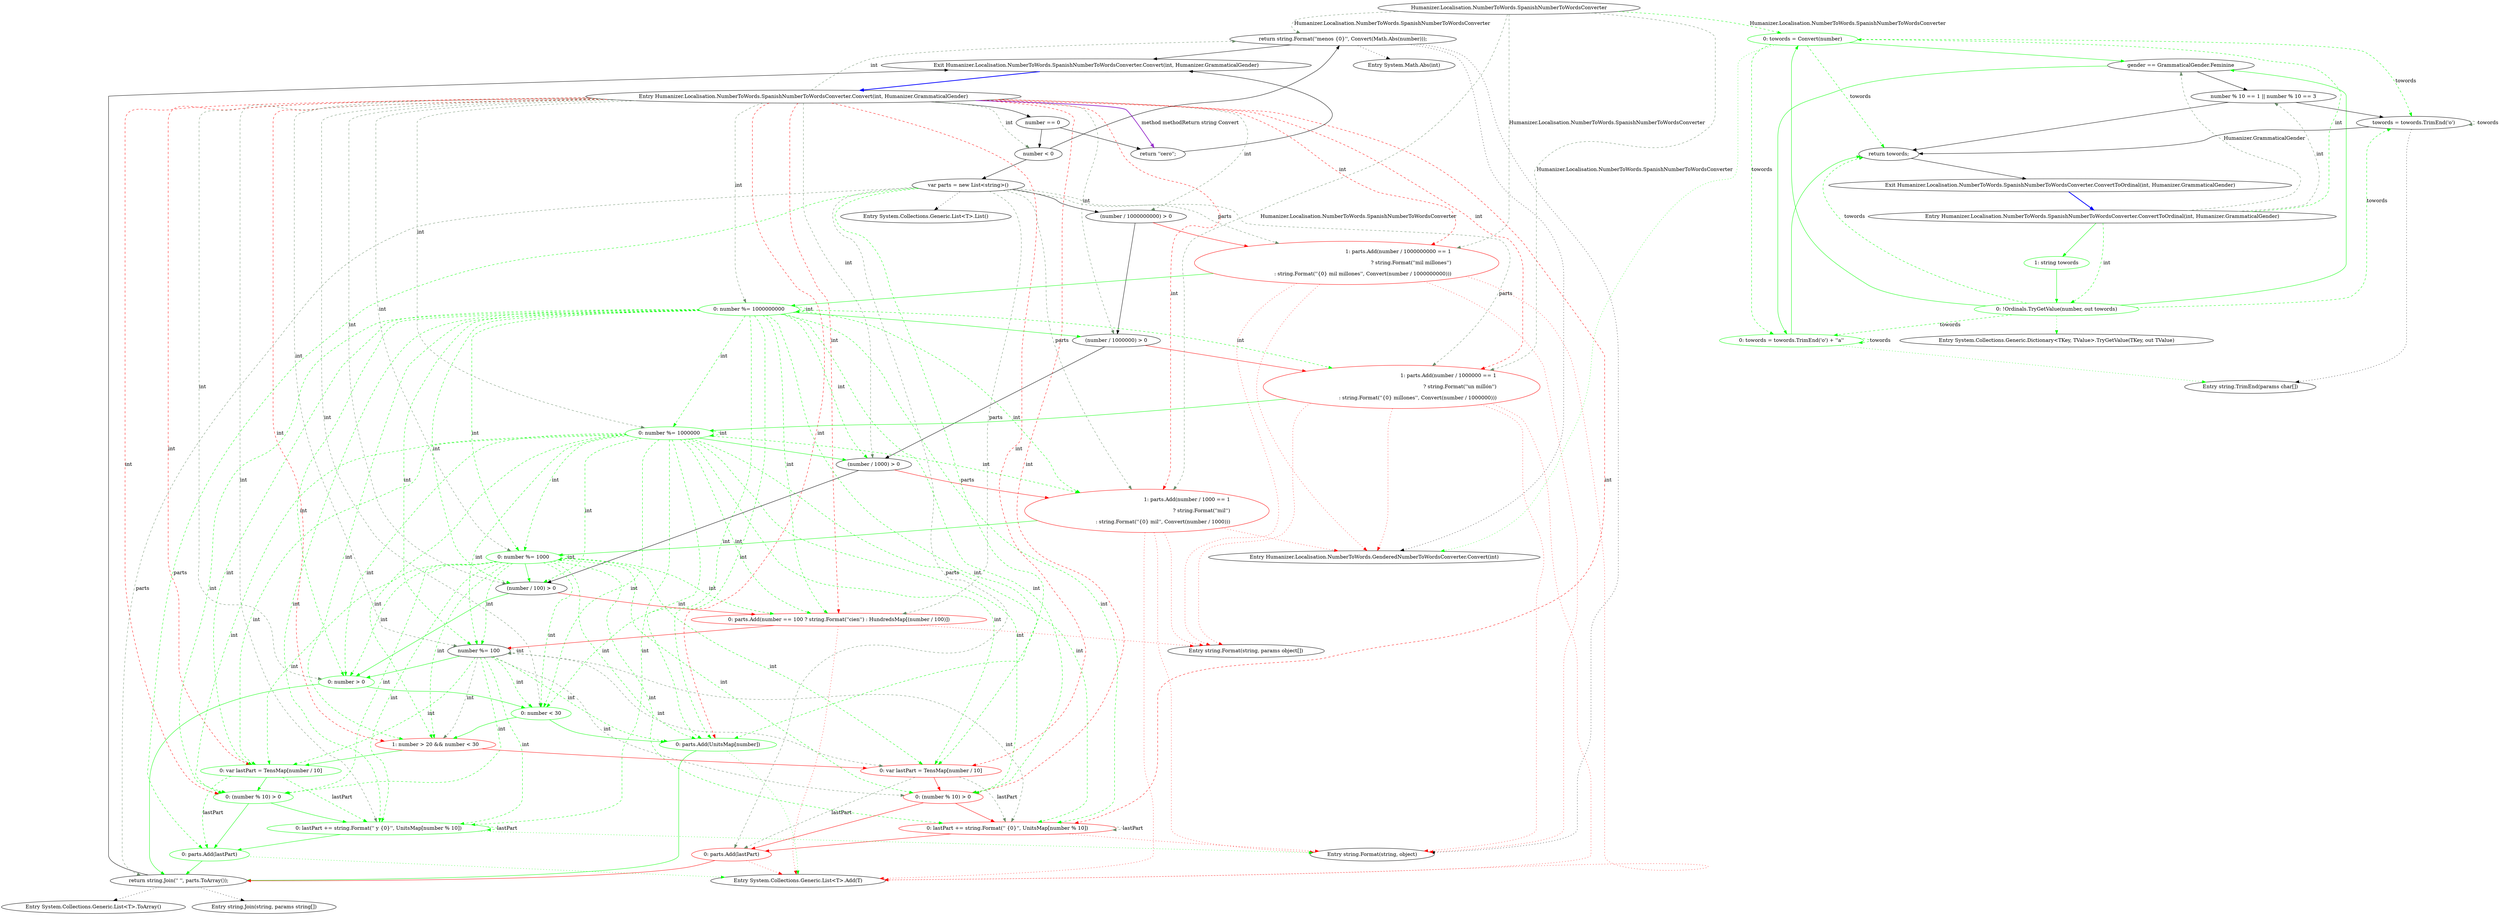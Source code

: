 digraph  {
m3_32 [cluster="System.Math.Abs(int)", file="SpanishNumberToWordsConverter.cs", label="Entry System.Math.Abs(int)", span="0-0"];
m3_35 [cluster="System.Collections.Generic.List<T>.List()", file="SpanishNumberToWordsConverter.cs", label="Entry System.Collections.Generic.List<T>.List()", span="0-0"];
m3_50 [cluster="System.Collections.Generic.Dictionary<TKey, TValue>.TryGetValue(TKey, out TValue)", file="SpanishNumberToWordsConverter.cs", label="Entry System.Collections.Generic.Dictionary<TKey, TValue>.TryGetValue(TKey, out TValue)", span="0-0"];
m3_38 [cluster="System.Collections.Generic.List<T>.ToArray()", file="SpanishNumberToWordsConverter.cs", label="Entry System.Collections.Generic.List<T>.ToArray()", span="0-0"];
m3_37 [cluster="System.Collections.Generic.List<T>.Add(T)", file="SpanishNumberToWordsConverter.cs", label="Entry System.Collections.Generic.List<T>.Add(T)", span="0-0"];
m3_40 [cluster="Humanizer.Localisation.NumberToWords.SpanishNumberToWordsConverter.ConvertToOrdinal(int, Humanizer.GrammaticalGender)", file="SpanishNumberToWordsConverter.cs", label="Entry Humanizer.Localisation.NumberToWords.SpanishNumberToWordsConverter.ConvertToOrdinal(int, Humanizer.GrammaticalGender)", span="94-94"];
m3_41 [cluster="Humanizer.Localisation.NumberToWords.SpanishNumberToWordsConverter.ConvertToOrdinal(int, Humanizer.GrammaticalGender)", color=green, community=0, file="SpanishNumberToWordsConverter.cs", label="1: string towords", span="96-96"];
m3_42 [cluster="Humanizer.Localisation.NumberToWords.SpanishNumberToWordsConverter.ConvertToOrdinal(int, Humanizer.GrammaticalGender)", color=green, community=0, file="SpanishNumberToWordsConverter.cs", label="0: !Ordinals.TryGetValue(number, out towords)", span="97-97"];
m3_43 [cluster="Humanizer.Localisation.NumberToWords.SpanishNumberToWordsConverter.ConvertToOrdinal(int, Humanizer.GrammaticalGender)", color=green, community=0, file="SpanishNumberToWordsConverter.cs", label="0: towords = Convert(number)", span="98-98"];
m3_44 [cluster="Humanizer.Localisation.NumberToWords.SpanishNumberToWordsConverter.ConvertToOrdinal(int, Humanizer.GrammaticalGender)", file="SpanishNumberToWordsConverter.cs", label="gender == GrammaticalGender.Feminine", span="100-100"];
m3_46 [cluster="Humanizer.Localisation.NumberToWords.SpanishNumberToWordsConverter.ConvertToOrdinal(int, Humanizer.GrammaticalGender)", file="SpanishNumberToWordsConverter.cs", label="number % 10 == 1 || number % 10 == 3", span="102-102"];
m3_45 [cluster="Humanizer.Localisation.NumberToWords.SpanishNumberToWordsConverter.ConvertToOrdinal(int, Humanizer.GrammaticalGender)", color=green, community=0, file="SpanishNumberToWordsConverter.cs", label="0: towords = towords.TrimEnd('o') + ''a''", span="101-101"];
m3_47 [cluster="Humanizer.Localisation.NumberToWords.SpanishNumberToWordsConverter.ConvertToOrdinal(int, Humanizer.GrammaticalGender)", file="SpanishNumberToWordsConverter.cs", label="towords = towords.TrimEnd('o')", span="103-103"];
m3_48 [cluster="Humanizer.Localisation.NumberToWords.SpanishNumberToWordsConverter.ConvertToOrdinal(int, Humanizer.GrammaticalGender)", file="SpanishNumberToWordsConverter.cs", label="return towords;", span="105-105"];
m3_49 [cluster="Humanizer.Localisation.NumberToWords.SpanishNumberToWordsConverter.ConvertToOrdinal(int, Humanizer.GrammaticalGender)", file="SpanishNumberToWordsConverter.cs", label="Exit Humanizer.Localisation.NumberToWords.SpanishNumberToWordsConverter.ConvertToOrdinal(int, Humanizer.GrammaticalGender)", span="94-94"];
m3_36 [cluster="string.Format(string, params object[])", file="SpanishNumberToWordsConverter.cs", label="Entry string.Format(string, params object[])", span="0-0"];
m3_39 [cluster="string.Join(string, params string[])", file="SpanishNumberToWordsConverter.cs", label="Entry string.Join(string, params string[])", span="0-0"];
m3_33 [cluster="Humanizer.Localisation.NumberToWords.GenderedNumberToWordsConverter.Convert(int)", file="SpanishNumberToWordsConverter.cs", label="Entry Humanizer.Localisation.NumberToWords.GenderedNumberToWordsConverter.Convert(int)", span="16-16"];
m3_0 [cluster="Humanizer.Localisation.NumberToWords.SpanishNumberToWordsConverter.Convert(int, Humanizer.GrammaticalGender)", file="SpanishNumberToWordsConverter.cs", label="Entry Humanizer.Localisation.NumberToWords.SpanishNumberToWordsConverter.Convert(int, Humanizer.GrammaticalGender)", span="27-27"];
m3_1 [cluster="Humanizer.Localisation.NumberToWords.SpanishNumberToWordsConverter.Convert(int, Humanizer.GrammaticalGender)", file="SpanishNumberToWordsConverter.cs", label="number == 0", span="29-29"];
m3_3 [cluster="Humanizer.Localisation.NumberToWords.SpanishNumberToWordsConverter.Convert(int, Humanizer.GrammaticalGender)", file="SpanishNumberToWordsConverter.cs", label="number < 0", span="32-32"];
m3_4 [cluster="Humanizer.Localisation.NumberToWords.SpanishNumberToWordsConverter.Convert(int, Humanizer.GrammaticalGender)", file="SpanishNumberToWordsConverter.cs", label="return string.Format(''menos {0}'', Convert(Math.Abs(number)));", span="33-33"];
m3_6 [cluster="Humanizer.Localisation.NumberToWords.SpanishNumberToWordsConverter.Convert(int, Humanizer.GrammaticalGender)", file="SpanishNumberToWordsConverter.cs", label="(number / 1000000000) > 0", span="37-37"];
m3_7 [cluster="Humanizer.Localisation.NumberToWords.SpanishNumberToWordsConverter.Convert(int, Humanizer.GrammaticalGender)", color=red, community=0, file="SpanishNumberToWordsConverter.cs", label="1: parts.Add(number / 1000000000 == 1\r\n                    ? string.Format(''mil millones'')\r\n                    : string.Format(''{0} mil millones'', Convert(number / 1000000000)))", span="39-41"];
m3_8 [cluster="Humanizer.Localisation.NumberToWords.SpanishNumberToWordsConverter.Convert(int, Humanizer.GrammaticalGender)", color=green, community=0, file="SpanishNumberToWordsConverter.cs", label="0: number %= 1000000000", span="43-43"];
m3_9 [cluster="Humanizer.Localisation.NumberToWords.SpanishNumberToWordsConverter.Convert(int, Humanizer.GrammaticalGender)", file="SpanishNumberToWordsConverter.cs", label="(number / 1000000) > 0", span="46-46"];
m3_10 [cluster="Humanizer.Localisation.NumberToWords.SpanishNumberToWordsConverter.Convert(int, Humanizer.GrammaticalGender)", color=red, community=0, file="SpanishNumberToWordsConverter.cs", label="1: parts.Add(number / 1000000 == 1\r\n                    ? string.Format(''un millón'')\r\n                    : string.Format(''{0} millones'', Convert(number / 1000000)))", span="48-50"];
m3_11 [cluster="Humanizer.Localisation.NumberToWords.SpanishNumberToWordsConverter.Convert(int, Humanizer.GrammaticalGender)", color=green, community=0, file="SpanishNumberToWordsConverter.cs", label="0: number %= 1000000", span="52-52"];
m3_12 [cluster="Humanizer.Localisation.NumberToWords.SpanishNumberToWordsConverter.Convert(int, Humanizer.GrammaticalGender)", file="SpanishNumberToWordsConverter.cs", label="(number / 1000) > 0", span="55-55"];
m3_13 [cluster="Humanizer.Localisation.NumberToWords.SpanishNumberToWordsConverter.Convert(int, Humanizer.GrammaticalGender)", color=red, community=0, file="SpanishNumberToWordsConverter.cs", label="1: parts.Add(number / 1000 == 1\r\n                    ? string.Format(''mil'')\r\n                    : string.Format(''{0} mil'', Convert(number / 1000)))", span="57-59"];
m3_14 [cluster="Humanizer.Localisation.NumberToWords.SpanishNumberToWordsConverter.Convert(int, Humanizer.GrammaticalGender)", color=green, community=0, file="SpanishNumberToWordsConverter.cs", label="0: number %= 1000", span="61-61"];
m3_15 [cluster="Humanizer.Localisation.NumberToWords.SpanishNumberToWordsConverter.Convert(int, Humanizer.GrammaticalGender)", file="SpanishNumberToWordsConverter.cs", label="(number / 100) > 0", span="64-64"];
m3_16 [cluster="Humanizer.Localisation.NumberToWords.SpanishNumberToWordsConverter.Convert(int, Humanizer.GrammaticalGender)", color=red, community=0, file="SpanishNumberToWordsConverter.cs", label="0: parts.Add(number == 100 ? string.Format(''cien'') : HundredsMap[(number / 100)])", span="66-66"];
m3_17 [cluster="Humanizer.Localisation.NumberToWords.SpanishNumberToWordsConverter.Convert(int, Humanizer.GrammaticalGender)", file="SpanishNumberToWordsConverter.cs", label="number %= 100", span="67-67"];
m3_18 [cluster="Humanizer.Localisation.NumberToWords.SpanishNumberToWordsConverter.Convert(int, Humanizer.GrammaticalGender)", color=green, community=0, file="SpanishNumberToWordsConverter.cs", label="0: number > 0", span="70-70"];
m3_19 [cluster="Humanizer.Localisation.NumberToWords.SpanishNumberToWordsConverter.Convert(int, Humanizer.GrammaticalGender)", color=green, community=0, file="SpanishNumberToWordsConverter.cs", label="0: number < 30", span="72-72"];
m3_20 [cluster="Humanizer.Localisation.NumberToWords.SpanishNumberToWordsConverter.Convert(int, Humanizer.GrammaticalGender)", color=green, community=0, file="SpanishNumberToWordsConverter.cs", label="0: parts.Add(UnitsMap[number])", span="73-73"];
m3_21 [cluster="Humanizer.Localisation.NumberToWords.SpanishNumberToWordsConverter.Convert(int, Humanizer.GrammaticalGender)", color=red, community=0, file="SpanishNumberToWordsConverter.cs", label="1: number > 20 && number < 30", span="74-74"];
m3_22 [cluster="Humanizer.Localisation.NumberToWords.SpanishNumberToWordsConverter.Convert(int, Humanizer.GrammaticalGender)", color=red, community=0, file="SpanishNumberToWordsConverter.cs", label="0: var lastPart = TensMap[number / 10]", span="75-75"];
m3_23 [cluster="Humanizer.Localisation.NumberToWords.SpanishNumberToWordsConverter.Convert(int, Humanizer.GrammaticalGender)", color=red, community=0, file="SpanishNumberToWordsConverter.cs", label="0: (number % 10) > 0", span="76-76"];
m3_24 [cluster="Humanizer.Localisation.NumberToWords.SpanishNumberToWordsConverter.Convert(int, Humanizer.GrammaticalGender)", color=red, community=0, file="SpanishNumberToWordsConverter.cs", label="0: lastPart += string.Format('' {0}'', UnitsMap[number % 10])", span="77-77"];
m3_26 [cluster="Humanizer.Localisation.NumberToWords.SpanishNumberToWordsConverter.Convert(int, Humanizer.GrammaticalGender)", color=green, community=0, file="SpanishNumberToWordsConverter.cs", label="0: var lastPart = TensMap[number / 10]", span="83-83"];
m3_27 [cluster="Humanizer.Localisation.NumberToWords.SpanishNumberToWordsConverter.Convert(int, Humanizer.GrammaticalGender)", color=green, community=0, file="SpanishNumberToWordsConverter.cs", label="0: (number % 10) > 0", span="84-84"];
m3_28 [cluster="Humanizer.Localisation.NumberToWords.SpanishNumberToWordsConverter.Convert(int, Humanizer.GrammaticalGender)", color=green, community=0, file="SpanishNumberToWordsConverter.cs", label="0: lastPart += string.Format('' y {0}'', UnitsMap[number % 10])", span="85-85"];
m3_2 [cluster="Humanizer.Localisation.NumberToWords.SpanishNumberToWordsConverter.Convert(int, Humanizer.GrammaticalGender)", file="SpanishNumberToWordsConverter.cs", label="return ''cero'';", span="30-30"];
m3_5 [cluster="Humanizer.Localisation.NumberToWords.SpanishNumberToWordsConverter.Convert(int, Humanizer.GrammaticalGender)", file="SpanishNumberToWordsConverter.cs", label="var parts = new List<string>()", span="35-35"];
m3_25 [cluster="Humanizer.Localisation.NumberToWords.SpanishNumberToWordsConverter.Convert(int, Humanizer.GrammaticalGender)", color=red, community=0, file="SpanishNumberToWordsConverter.cs", label="0: parts.Add(lastPart)", span="79-79"];
m3_29 [cluster="Humanizer.Localisation.NumberToWords.SpanishNumberToWordsConverter.Convert(int, Humanizer.GrammaticalGender)", color=green, community=0, file="SpanishNumberToWordsConverter.cs", label="0: parts.Add(lastPart)", span="87-87"];
m3_30 [cluster="Humanizer.Localisation.NumberToWords.SpanishNumberToWordsConverter.Convert(int, Humanizer.GrammaticalGender)", file="SpanishNumberToWordsConverter.cs", label="return string.Join('' '', parts.ToArray());", span="91-91"];
m3_31 [cluster="Humanizer.Localisation.NumberToWords.SpanishNumberToWordsConverter.Convert(int, Humanizer.GrammaticalGender)", file="SpanishNumberToWordsConverter.cs", label="Exit Humanizer.Localisation.NumberToWords.SpanishNumberToWordsConverter.Convert(int, Humanizer.GrammaticalGender)", span="27-27"];
m3_51 [cluster="string.TrimEnd(params char[])", file="SpanishNumberToWordsConverter.cs", label="Entry string.TrimEnd(params char[])", span="0-0"];
m3_34 [cluster="string.Format(string, object)", file="SpanishNumberToWordsConverter.cs", label="Entry string.Format(string, object)", span="0-0"];
m3_52 [file="SpanishNumberToWordsConverter.cs", label="Humanizer.Localisation.NumberToWords.SpanishNumberToWordsConverter", span=""];
m3_40 -> m3_41  [color=green, key=0, style=solid];
m3_40 -> m3_42  [color=green, key=1, label=int, style=dashed];
m3_40 -> m3_43  [color=green, key=1, label=int, style=dashed];
m3_40 -> m3_44  [color=darkseagreen4, key=1, label="Humanizer.GrammaticalGender", style=dashed];
m3_40 -> m3_46  [color=darkseagreen4, key=1, label=int, style=dashed];
m3_41 -> m3_42  [color=green, key=0, style=solid];
m3_42 -> m3_43  [color=green, key=0, style=solid];
m3_42 -> m3_44  [color=green, key=0, style=solid];
m3_42 -> m3_50  [color=green, key=2, style=dotted];
m3_42 -> m3_45  [color=green, key=1, label=towords, style=dashed];
m3_42 -> m3_47  [color=green, key=1, label=towords, style=dashed];
m3_42 -> m3_48  [color=green, key=1, label=towords, style=dashed];
m3_43 -> m3_44  [color=green, key=0, style=solid];
m3_43 -> m3_33  [color=green, key=2, style=dotted];
m3_43 -> m3_45  [color=green, key=1, label=towords, style=dashed];
m3_43 -> m3_47  [color=green, key=1, label=towords, style=dashed];
m3_43 -> m3_48  [color=green, key=1, label=towords, style=dashed];
m3_44 -> m3_45  [color=green, key=0, style=solid];
m3_44 -> m3_46  [key=0, style=solid];
m3_46 -> m3_47  [key=0, style=solid];
m3_46 -> m3_48  [key=0, style=solid];
m3_45 -> m3_48  [color=green, key=0, style=solid];
m3_45 -> m3_51  [color=green, key=2, style=dotted];
m3_45 -> m3_45  [color=green, key=1, label=towords, style=dashed];
m3_47 -> m3_48  [key=0, style=solid];
m3_47 -> m3_51  [key=2, style=dotted];
m3_47 -> m3_47  [color=darkseagreen4, key=1, label=towords, style=dashed];
m3_48 -> m3_49  [key=0, style=solid];
m3_49 -> m3_40  [color=blue, key=0, style=bold];
m3_0 -> m3_8  [color=darkseagreen4, key=1, label=int, style=dashed];
m3_0 -> m3_11  [color=darkseagreen4, key=1, label=int, style=dashed];
m3_0 -> m3_14  [color=darkseagreen4, key=1, label=int, style=dashed];
m3_0 -> m3_18  [color=darkseagreen4, key=1, label=int, style=dashed];
m3_0 -> m3_19  [color=darkseagreen4, key=1, label=int, style=dashed];
m3_0 -> m3_20  [color=red, key=1, label=int, style=dashed];
m3_0 -> m3_26  [color=red, key=1, label=int, style=dashed];
m3_0 -> m3_27  [color=red, key=1, label=int, style=dashed];
m3_0 -> m3_28  [color=darkseagreen4, key=1, label=int, style=dashed];
m3_0 -> m3_1  [key=0, style=solid];
m3_0 -> m3_3  [color=darkseagreen4, key=1, label=int, style=dashed];
m3_0 -> m3_4  [color=darkseagreen4, key=1, label=int, style=dashed];
m3_0 -> m3_6  [color=darkseagreen4, key=1, label=int, style=dashed];
m3_0 -> m3_7  [color=red, key=1, label=int, style=dashed];
m3_0 -> m3_9  [color=darkseagreen4, key=1, label=int, style=dashed];
m3_0 -> m3_10  [color=red, key=1, label=int, style=dashed];
m3_0 -> m3_12  [color=darkseagreen4, key=1, label=int, style=dashed];
m3_0 -> m3_13  [color=red, key=1, label=int, style=dashed];
m3_0 -> m3_15  [color=darkseagreen4, key=1, label=int, style=dashed];
m3_0 -> m3_16  [color=red, key=1, label=int, style=dashed];
m3_0 -> m3_17  [color=darkseagreen4, key=1, label=int, style=dashed];
m3_0 -> m3_21  [color=red, key=1, label=int, style=dashed];
m3_0 -> m3_22  [color=red, key=1, label=int, style=dashed];
m3_0 -> m3_23  [color=red, key=1, label=int, style=dashed];
m3_0 -> m3_24  [color=red, key=1, label=int, style=dashed];
m3_0 -> m3_2  [color=darkorchid, key=3, label="method methodReturn string Convert", style=bold];
m3_1 -> m3_2  [key=0, style=solid];
m3_1 -> m3_3  [key=0, style=solid];
m3_3 -> m3_4  [key=0, style=solid];
m3_3 -> m3_5  [key=0, style=solid];
m3_4 -> m3_31  [key=0, style=solid];
m3_4 -> m3_32  [key=2, style=dotted];
m3_4 -> m3_33  [key=2, style=dotted];
m3_4 -> m3_34  [key=2, style=dotted];
m3_6 -> m3_7  [color=red, key=0, style=solid];
m3_6 -> m3_9  [key=0, style=solid];
m3_7 -> m3_8  [color=green, key=0, style=solid];
m3_7 -> m3_36  [color=red, key=2, style=dotted];
m3_7 -> m3_33  [color=red, key=2, style=dotted];
m3_7 -> m3_34  [color=red, key=2, style=dotted];
m3_7 -> m3_37  [color=red, key=2, style=dotted];
m3_8 -> m3_9  [color=green, key=0, style=solid];
m3_8 -> m3_8  [color=green, key=1, label=int, style=dashed];
m3_8 -> m3_10  [color=green, key=1, label=int, style=dashed];
m3_8 -> m3_11  [color=green, key=1, label=int, style=dashed];
m3_8 -> m3_12  [color=green, key=1, label=int, style=dashed];
m3_8 -> m3_13  [color=green, key=1, label=int, style=dashed];
m3_8 -> m3_14  [color=green, key=1, label=int, style=dashed];
m3_8 -> m3_15  [color=green, key=1, label=int, style=dashed];
m3_8 -> m3_16  [color=green, key=1, label=int, style=dashed];
m3_8 -> m3_17  [color=green, key=1, label=int, style=dashed];
m3_8 -> m3_18  [color=green, key=1, label=int, style=dashed];
m3_8 -> m3_19  [color=green, key=1, label=int, style=dashed];
m3_8 -> m3_20  [color=green, key=1, label=int, style=dashed];
m3_8 -> m3_21  [color=green, key=1, label=int, style=dashed];
m3_8 -> m3_22  [color=green, key=1, label=int, style=dashed];
m3_8 -> m3_23  [color=green, key=1, label=int, style=dashed];
m3_8 -> m3_24  [color=green, key=1, label=int, style=dashed];
m3_8 -> m3_26  [color=green, key=1, label=int, style=dashed];
m3_8 -> m3_27  [color=green, key=1, label=int, style=dashed];
m3_8 -> m3_28  [color=green, key=1, label=int, style=dashed];
m3_9 -> m3_10  [color=red, key=0, style=solid];
m3_9 -> m3_12  [key=0, style=solid];
m3_10 -> m3_11  [color=green, key=0, style=solid];
m3_10 -> m3_36  [color=red, key=2, style=dotted];
m3_10 -> m3_33  [color=red, key=2, style=dotted];
m3_10 -> m3_34  [color=red, key=2, style=dotted];
m3_10 -> m3_37  [color=red, key=2, style=dotted];
m3_11 -> m3_12  [color=green, key=0, style=solid];
m3_11 -> m3_11  [color=green, key=1, label=int, style=dashed];
m3_11 -> m3_13  [color=green, key=1, label=int, style=dashed];
m3_11 -> m3_14  [color=green, key=1, label=int, style=dashed];
m3_11 -> m3_15  [color=green, key=1, label=int, style=dashed];
m3_11 -> m3_16  [color=green, key=1, label=int, style=dashed];
m3_11 -> m3_17  [color=green, key=1, label=int, style=dashed];
m3_11 -> m3_18  [color=green, key=1, label=int, style=dashed];
m3_11 -> m3_19  [color=green, key=1, label=int, style=dashed];
m3_11 -> m3_20  [color=green, key=1, label=int, style=dashed];
m3_11 -> m3_21  [color=green, key=1, label=int, style=dashed];
m3_11 -> m3_22  [color=green, key=1, label=int, style=dashed];
m3_11 -> m3_23  [color=green, key=1, label=int, style=dashed];
m3_11 -> m3_24  [color=green, key=1, label=int, style=dashed];
m3_11 -> m3_26  [color=green, key=1, label=int, style=dashed];
m3_11 -> m3_27  [color=green, key=1, label=int, style=dashed];
m3_11 -> m3_28  [color=green, key=1, label=int, style=dashed];
m3_12 -> m3_13  [color=red, key=0, style=solid];
m3_12 -> m3_15  [key=0, style=solid];
m3_13 -> m3_14  [color=green, key=0, style=solid];
m3_13 -> m3_36  [color=red, key=2, style=dotted];
m3_13 -> m3_33  [color=red, key=2, style=dotted];
m3_13 -> m3_34  [color=red, key=2, style=dotted];
m3_13 -> m3_37  [color=red, key=2, style=dotted];
m3_14 -> m3_15  [color=green, key=0, style=solid];
m3_14 -> m3_14  [color=green, key=1, label=int, style=dashed];
m3_14 -> m3_16  [color=green, key=1, label=int, style=dashed];
m3_14 -> m3_17  [color=green, key=1, label=int, style=dashed];
m3_14 -> m3_18  [color=green, key=1, label=int, style=dashed];
m3_14 -> m3_19  [color=green, key=1, label=int, style=dashed];
m3_14 -> m3_20  [color=green, key=1, label=int, style=dashed];
m3_14 -> m3_21  [color=green, key=1, label=int, style=dashed];
m3_14 -> m3_22  [color=green, key=1, label=int, style=dashed];
m3_14 -> m3_23  [color=green, key=1, label=int, style=dashed];
m3_14 -> m3_24  [color=green, key=1, label=int, style=dashed];
m3_14 -> m3_26  [color=green, key=1, label=int, style=dashed];
m3_14 -> m3_27  [color=green, key=1, label=int, style=dashed];
m3_14 -> m3_28  [color=green, key=1, label=int, style=dashed];
m3_15 -> m3_16  [color=red, key=0, style=solid];
m3_15 -> m3_18  [color=green, key=0, style=solid];
m3_16 -> m3_17  [color=red, key=0, style=solid];
m3_16 -> m3_36  [color=red, key=2, style=dotted];
m3_16 -> m3_37  [color=red, key=2, style=dotted];
m3_17 -> m3_18  [color=green, key=0, style=solid];
m3_17 -> m3_17  [color=darkseagreen4, key=1, label=int, style=dashed];
m3_17 -> m3_19  [color=green, key=1, label=int, style=dashed];
m3_17 -> m3_20  [color=green, key=1, label=int, style=dashed];
m3_17 -> m3_21  [color=darkseagreen4, key=1, label=int, style=dashed];
m3_17 -> m3_22  [color=darkseagreen4, key=1, label=int, style=dashed];
m3_17 -> m3_23  [color=darkseagreen4, key=1, label=int, style=dashed];
m3_17 -> m3_24  [color=darkseagreen4, key=1, label=int, style=dashed];
m3_17 -> m3_26  [color=green, key=1, label=int, style=dashed];
m3_17 -> m3_27  [color=green, key=1, label=int, style=dashed];
m3_17 -> m3_28  [color=green, key=1, label=int, style=dashed];
m3_18 -> m3_19  [color=green, key=0, style=solid];
m3_18 -> m3_30  [color=green, key=0, style=solid];
m3_19 -> m3_20  [color=green, key=0, style=solid];
m3_19 -> m3_21  [color=green, key=0, style=solid];
m3_20 -> m3_30  [color=green, key=0, style=solid];
m3_20 -> m3_37  [color=green, key=2, style=dotted];
m3_21 -> m3_22  [color=red, key=0, style=solid];
m3_21 -> m3_26  [color=green, key=0, style=solid];
m3_22 -> m3_23  [color=red, key=0, style=solid];
m3_22 -> m3_24  [color=darkseagreen4, key=1, label=lastPart, style=dashed];
m3_22 -> m3_25  [color=darkseagreen4, key=1, label=lastPart, style=dashed];
m3_23 -> m3_24  [color=red, key=0, style=solid];
m3_23 -> m3_25  [color=red, key=0, style=solid];
m3_24 -> m3_25  [color=red, key=0, style=solid];
m3_24 -> m3_34  [color=red, key=2, style=dotted];
m3_24 -> m3_24  [color=darkseagreen4, key=1, label=lastPart, style=dashed];
m3_26 -> m3_27  [color=green, key=0, style=solid];
m3_26 -> m3_28  [color=green, key=1, label=lastPart, style=dashed];
m3_26 -> m3_29  [color=green, key=1, label=lastPart, style=dashed];
m3_27 -> m3_28  [color=green, key=0, style=solid];
m3_27 -> m3_29  [color=green, key=0, style=solid];
m3_28 -> m3_29  [color=green, key=0, style=solid];
m3_28 -> m3_34  [color=green, key=2, style=dotted];
m3_28 -> m3_28  [color=green, key=1, label=lastPart, style=dashed];
m3_2 -> m3_31  [key=0, style=solid];
m3_5 -> m3_6  [key=0, style=solid];
m3_5 -> m3_35  [key=2, style=dotted];
m3_5 -> m3_7  [color=darkseagreen4, key=1, label=parts, style=dashed];
m3_5 -> m3_10  [color=darkseagreen4, key=1, label=parts, style=dashed];
m3_5 -> m3_13  [color=darkseagreen4, key=1, label=parts, style=dashed];
m3_5 -> m3_16  [color=darkseagreen4, key=1, label=parts, style=dashed];
m3_5 -> m3_20  [color=green, key=1, label=parts, style=dashed];
m3_5 -> m3_25  [color=darkseagreen4, key=1, label=parts, style=dashed];
m3_5 -> m3_29  [color=green, key=1, label=parts, style=dashed];
m3_5 -> m3_30  [color=darkseagreen4, key=1, label=parts, style=dashed];
m3_25 -> m3_30  [color=red, key=0, style=solid];
m3_25 -> m3_37  [color=red, key=2, style=dotted];
m3_29 -> m3_30  [color=green, key=0, style=solid];
m3_29 -> m3_37  [color=green, key=2, style=dotted];
m3_30 -> m3_31  [key=0, style=solid];
m3_30 -> m3_38  [key=2, style=dotted];
m3_30 -> m3_39  [key=2, style=dotted];
m3_31 -> m3_0  [color=blue, key=0, style=bold];
m3_52 -> m3_4  [color=darkseagreen4, key=1, label="Humanizer.Localisation.NumberToWords.SpanishNumberToWordsConverter", style=dashed];
m3_52 -> m3_7  [color=darkseagreen4, key=1, label="Humanizer.Localisation.NumberToWords.SpanishNumberToWordsConverter", style=dashed];
m3_52 -> m3_10  [color=darkseagreen4, key=1, label="Humanizer.Localisation.NumberToWords.SpanishNumberToWordsConverter", style=dashed];
m3_52 -> m3_13  [color=darkseagreen4, key=1, label="Humanizer.Localisation.NumberToWords.SpanishNumberToWordsConverter", style=dashed];
m3_52 -> m3_43  [color=green, key=1, label="Humanizer.Localisation.NumberToWords.SpanishNumberToWordsConverter", style=dashed];
}
